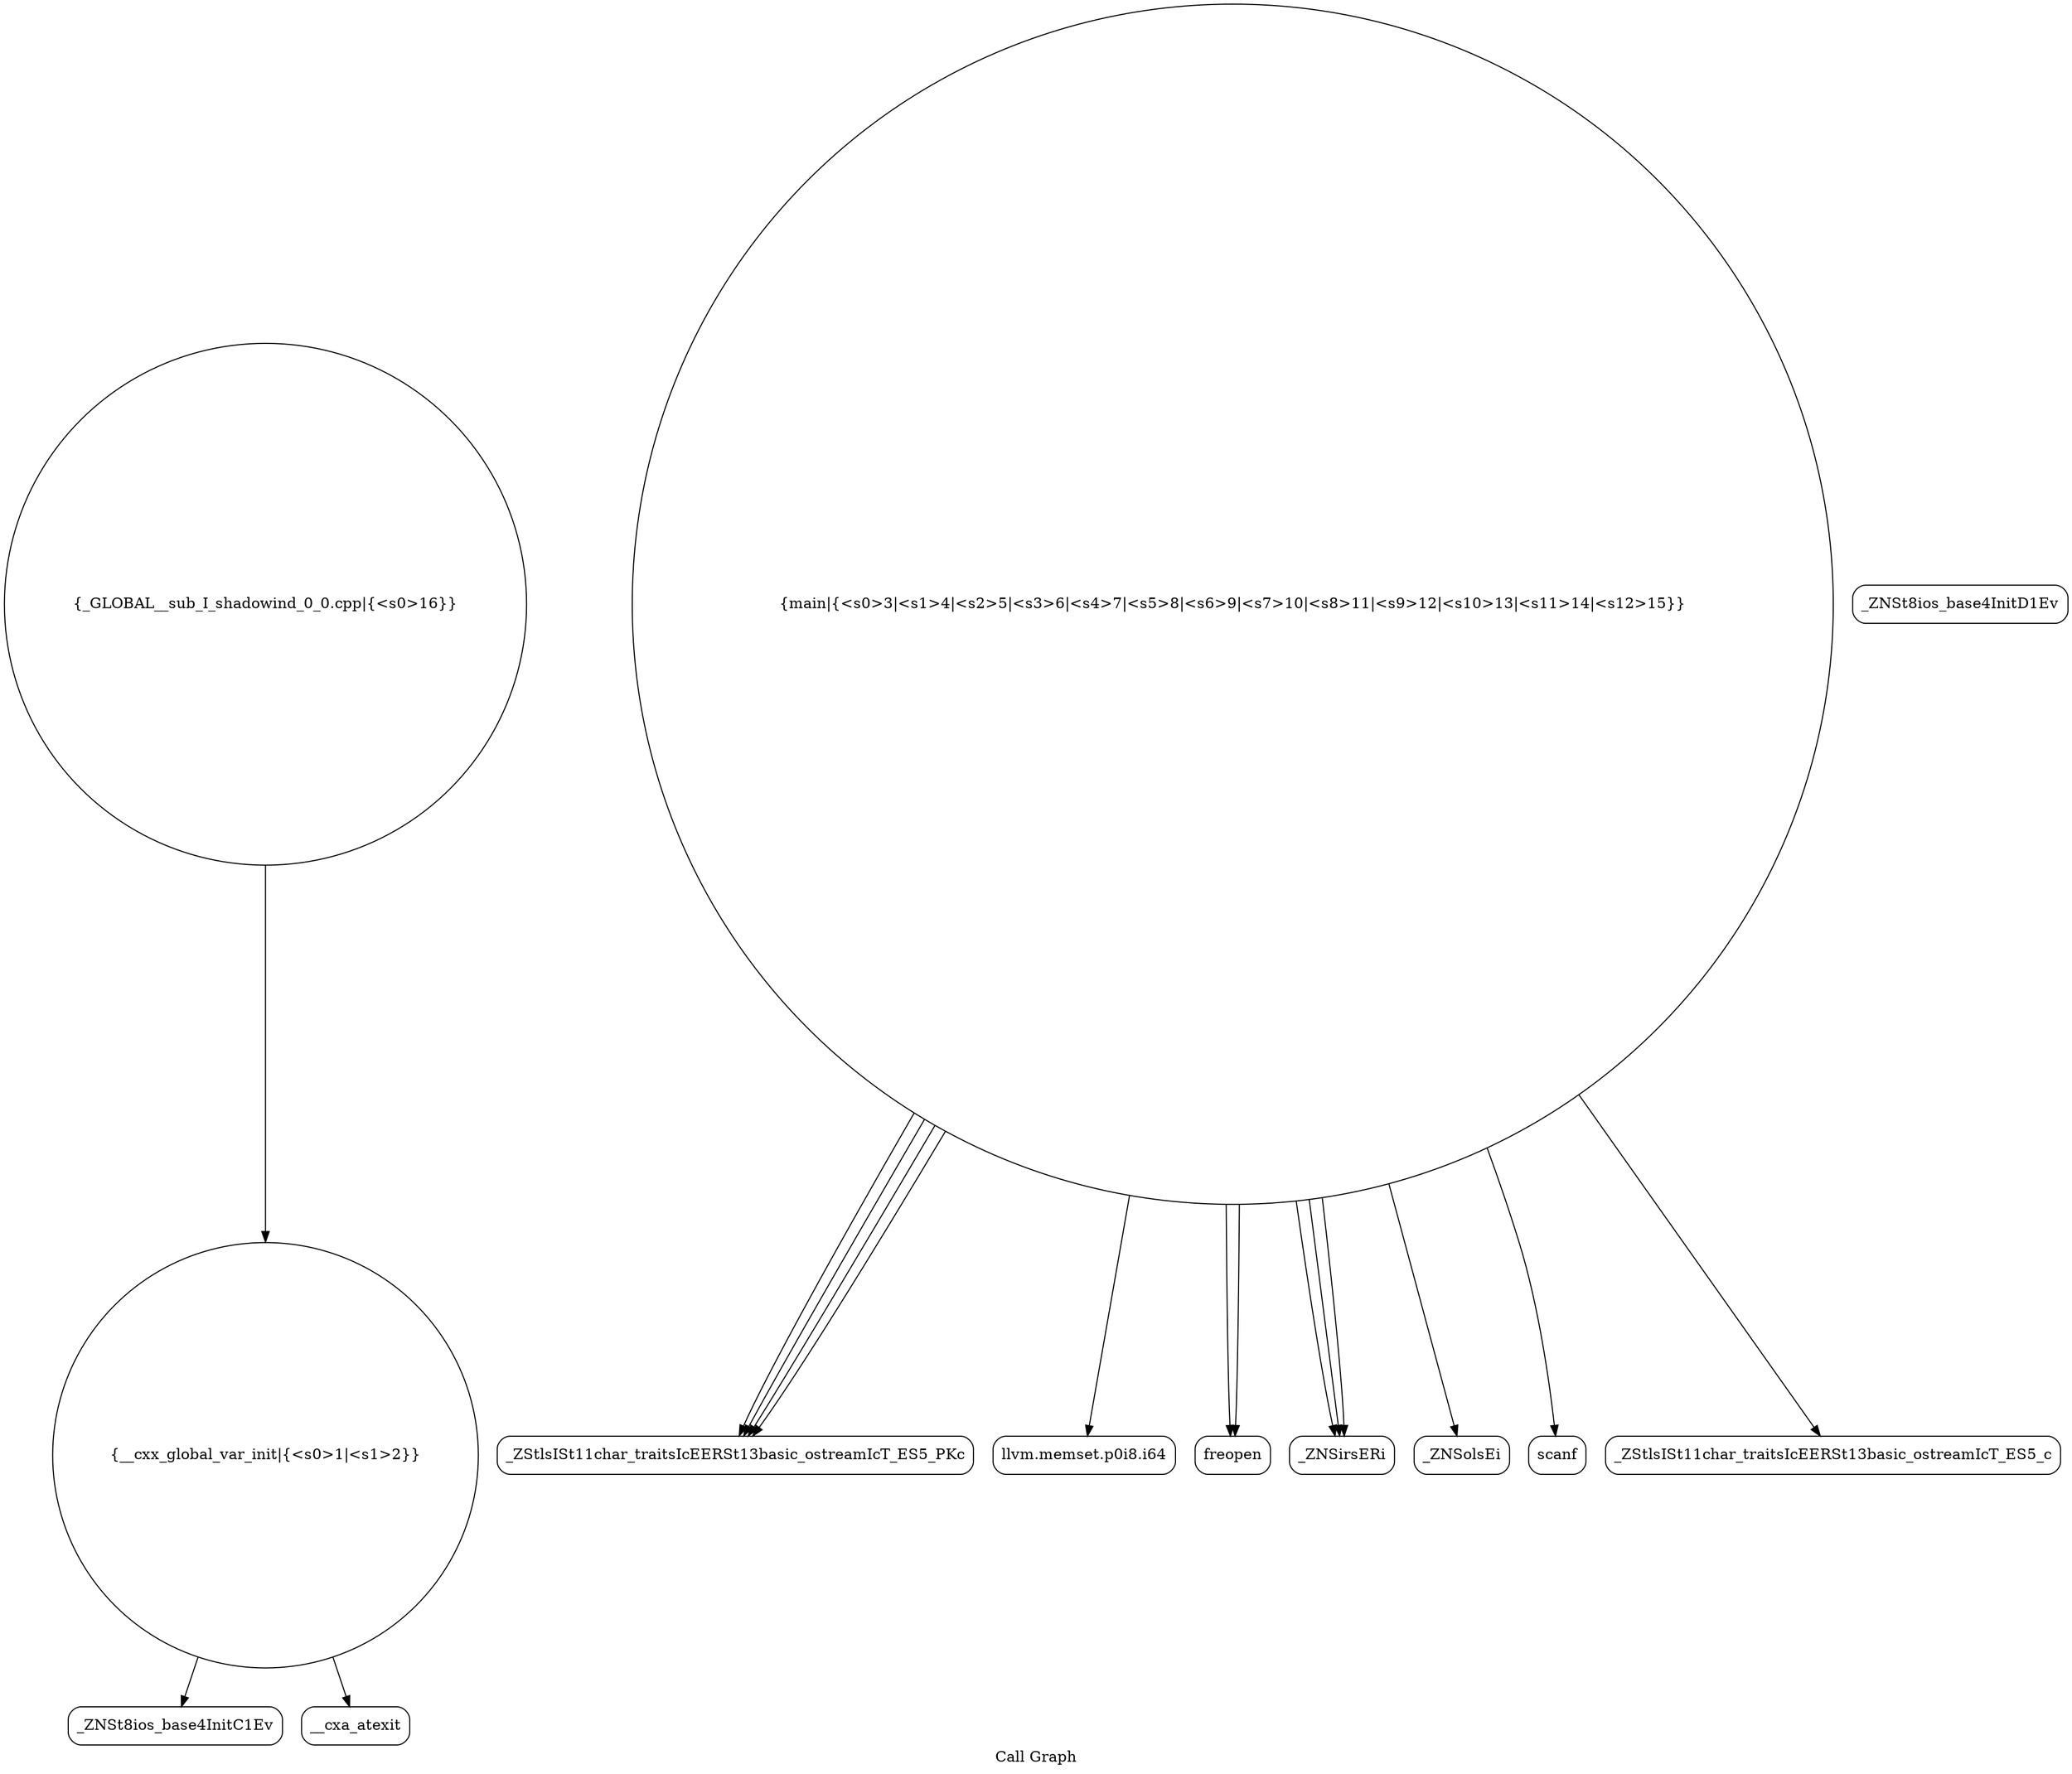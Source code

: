 digraph "Call Graph" {
	label="Call Graph";

	Node0x55c0879877e0 [shape=record,shape=circle,label="{__cxx_global_var_init|{<s0>1|<s1>2}}"];
	Node0x55c0879877e0:s0 -> Node0x55c087987c70[color=black];
	Node0x55c0879877e0:s1 -> Node0x55c087987d70[color=black];
	Node0x55c087987f70 [shape=record,shape=Mrecord,label="{_ZStlsISt11char_traitsIcEERSt13basic_ostreamIcT_ES5_PKc}"];
	Node0x55c087987cf0 [shape=record,shape=Mrecord,label="{_ZNSt8ios_base4InitD1Ev}"];
	Node0x55c087988070 [shape=record,shape=Mrecord,label="{llvm.memset.p0i8.i64}"];
	Node0x55c087987df0 [shape=record,shape=circle,label="{main|{<s0>3|<s1>4|<s2>5|<s3>6|<s4>7|<s5>8|<s6>9|<s7>10|<s8>11|<s9>12|<s10>13|<s11>14|<s12>15}}"];
	Node0x55c087987df0:s0 -> Node0x55c087987e70[color=black];
	Node0x55c087987df0:s1 -> Node0x55c087987e70[color=black];
	Node0x55c087987df0:s2 -> Node0x55c087987ef0[color=black];
	Node0x55c087987df0:s3 -> Node0x55c087987f70[color=black];
	Node0x55c087987df0:s4 -> Node0x55c087987ff0[color=black];
	Node0x55c087987df0:s5 -> Node0x55c087987f70[color=black];
	Node0x55c087987df0:s6 -> Node0x55c087987ef0[color=black];
	Node0x55c087987df0:s7 -> Node0x55c087987ef0[color=black];
	Node0x55c087987df0:s8 -> Node0x55c087988070[color=black];
	Node0x55c087987df0:s9 -> Node0x55c0879880f0[color=black];
	Node0x55c087987df0:s10 -> Node0x55c087987f70[color=black];
	Node0x55c087987df0:s11 -> Node0x55c087988170[color=black];
	Node0x55c087987df0:s12 -> Node0x55c087987f70[color=black];
	Node0x55c087988170 [shape=record,shape=Mrecord,label="{_ZStlsISt11char_traitsIcEERSt13basic_ostreamIcT_ES5_c}"];
	Node0x55c087987ef0 [shape=record,shape=Mrecord,label="{_ZNSirsERi}"];
	Node0x55c087987c70 [shape=record,shape=Mrecord,label="{_ZNSt8ios_base4InitC1Ev}"];
	Node0x55c087987ff0 [shape=record,shape=Mrecord,label="{_ZNSolsEi}"];
	Node0x55c087987d70 [shape=record,shape=Mrecord,label="{__cxa_atexit}"];
	Node0x55c0879880f0 [shape=record,shape=Mrecord,label="{scanf}"];
	Node0x55c087987e70 [shape=record,shape=Mrecord,label="{freopen}"];
	Node0x55c0879881f0 [shape=record,shape=circle,label="{_GLOBAL__sub_I_shadowind_0_0.cpp|{<s0>16}}"];
	Node0x55c0879881f0:s0 -> Node0x55c0879877e0[color=black];
}

